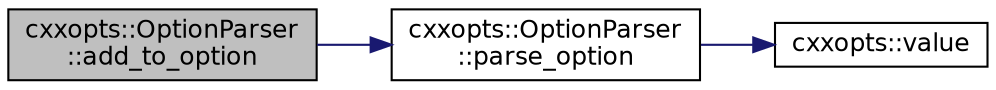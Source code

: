 digraph "cxxopts::OptionParser::add_to_option"
{
 // INTERACTIVE_SVG=YES
 // LATEX_PDF_SIZE
  edge [fontname="Helvetica",fontsize="12",labelfontname="Helvetica",labelfontsize="12"];
  node [fontname="Helvetica",fontsize="12",shape=record];
  rankdir="LR";
  Node1 [label="cxxopts::OptionParser\l::add_to_option",height=0.2,width=0.4,color="black", fillcolor="grey75", style="filled", fontcolor="black",tooltip=" "];
  Node1 -> Node2 [color="midnightblue",fontsize="12",style="solid",fontname="Helvetica"];
  Node2 [label="cxxopts::OptionParser\l::parse_option",height=0.2,width=0.4,color="black", fillcolor="white", style="filled",URL="$a01046.html#a07db7b6bb2095df7b75b50ed2311ffe5",tooltip=" "];
  Node2 -> Node3 [color="midnightblue",fontsize="12",style="solid",fontname="Helvetica"];
  Node3 [label="cxxopts::value",height=0.2,width=0.4,color="black", fillcolor="white", style="filled",URL="$a00053.html#a6b58e451713ebbf12866c1cd8e0a66ab",tooltip=" "];
}
